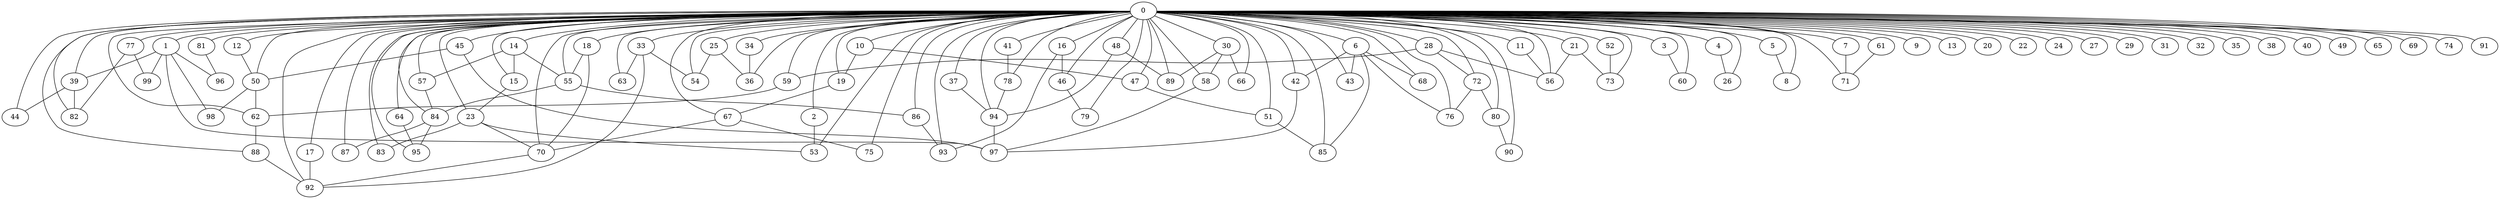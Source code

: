 
graph graphname {
    0 -- 1
0 -- 2
0 -- 3
0 -- 4
0 -- 5
0 -- 6
0 -- 7
0 -- 8
0 -- 9
0 -- 10
0 -- 11
0 -- 12
0 -- 13
0 -- 14
0 -- 15
0 -- 16
0 -- 17
0 -- 18
0 -- 19
0 -- 20
0 -- 21
0 -- 22
0 -- 23
0 -- 24
0 -- 25
0 -- 26
0 -- 27
0 -- 28
0 -- 29
0 -- 30
0 -- 31
0 -- 32
0 -- 33
0 -- 34
0 -- 35
0 -- 36
0 -- 37
0 -- 38
0 -- 39
0 -- 40
0 -- 41
0 -- 42
0 -- 43
0 -- 44
0 -- 45
0 -- 46
0 -- 47
0 -- 48
0 -- 49
0 -- 50
0 -- 51
0 -- 52
0 -- 53
0 -- 54
0 -- 55
0 -- 56
0 -- 57
0 -- 58
0 -- 59
0 -- 60
0 -- 61
0 -- 62
0 -- 63
0 -- 64
0 -- 65
0 -- 66
0 -- 67
0 -- 68
0 -- 69
0 -- 70
0 -- 71
0 -- 72
0 -- 73
0 -- 74
0 -- 75
0 -- 76
0 -- 77
0 -- 78
0 -- 79
0 -- 80
0 -- 81
0 -- 82
0 -- 83
0 -- 84
0 -- 85
0 -- 86
0 -- 87
0 -- 88
0 -- 89
0 -- 90
0 -- 91
0 -- 92
0 -- 93
0 -- 94
0 -- 95
1 -- 96
1 -- 98
1 -- 99
1 -- 97
1 -- 39
2 -- 53
3 -- 60
4 -- 26
5 -- 8
6 -- 68
6 -- 42
6 -- 76
6 -- 43
6 -- 85
7 -- 71
10 -- 19
10 -- 47
11 -- 56
12 -- 50
14 -- 57
14 -- 55
14 -- 15
15 -- 23
16 -- 93
16 -- 46
17 -- 92
18 -- 70
18 -- 55
19 -- 67
21 -- 56
21 -- 73
23 -- 83
23 -- 53
23 -- 70
25 -- 36
25 -- 54
28 -- 59
28 -- 56
28 -- 72
30 -- 89
30 -- 66
30 -- 58
33 -- 92
33 -- 63
33 -- 54
34 -- 36
37 -- 94
39 -- 82
39 -- 44
41 -- 78
42 -- 97
45 -- 97
45 -- 50
46 -- 79
47 -- 51
48 -- 89
48 -- 94
50 -- 98
50 -- 62
51 -- 85
52 -- 73
55 -- 84
55 -- 86
57 -- 84
58 -- 97
59 -- 62
61 -- 71
62 -- 88
64 -- 95
67 -- 75
67 -- 70
70 -- 92
72 -- 80
72 -- 76
77 -- 99
77 -- 82
78 -- 94
80 -- 90
81 -- 96
84 -- 95
84 -- 87
86 -- 93
88 -- 92
94 -- 97

}
